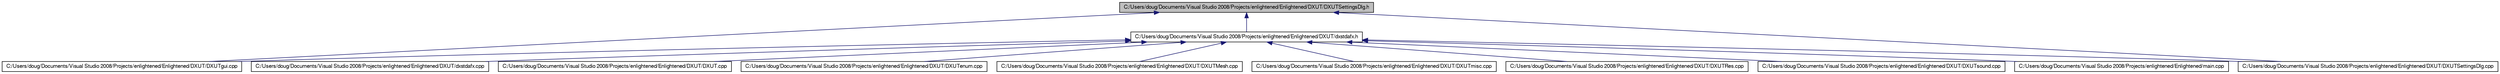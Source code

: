 digraph G
{
  edge [fontname="FreeSans",fontsize="10",labelfontname="FreeSans",labelfontsize="10"];
  node [fontname="FreeSans",fontsize="10",shape=record];
  Node1 [label="C:/Users/doug/Documents/Visual Studio 2008/Projects/enlightened/Enlightened/DXUT/DXUTSettingsDlg.h",height=0.2,width=0.4,color="black", fillcolor="grey75", style="filled" fontcolor="black"];
  Node1 -> Node2 [dir=back,color="midnightblue",fontsize="10",style="solid",fontname="FreeSans"];
  Node2 [label="C:/Users/doug/Documents/Visual Studio 2008/Projects/enlightened/Enlightened/DXUT/dxstdafx.h",height=0.2,width=0.4,color="black", fillcolor="white", style="filled",URL="$dxstdafx_8h.html"];
  Node2 -> Node3 [dir=back,color="midnightblue",fontsize="10",style="solid",fontname="FreeSans"];
  Node3 [label="C:/Users/doug/Documents/Visual Studio 2008/Projects/enlightened/Enlightened/DXUT/dxstdafx.cpp",height=0.2,width=0.4,color="black", fillcolor="white", style="filled",URL="$dxstdafx_8cpp.html"];
  Node2 -> Node4 [dir=back,color="midnightblue",fontsize="10",style="solid",fontname="FreeSans"];
  Node4 [label="C:/Users/doug/Documents/Visual Studio 2008/Projects/enlightened/Enlightened/DXUT/DXUT.cpp",height=0.2,width=0.4,color="black", fillcolor="white", style="filled",URL="$_d_x_u_t_8cpp.html"];
  Node2 -> Node5 [dir=back,color="midnightblue",fontsize="10",style="solid",fontname="FreeSans"];
  Node5 [label="C:/Users/doug/Documents/Visual Studio 2008/Projects/enlightened/Enlightened/DXUT/DXUTenum.cpp",height=0.2,width=0.4,color="black", fillcolor="white", style="filled",URL="$_d_x_u_tenum_8cpp.html"];
  Node2 -> Node6 [dir=back,color="midnightblue",fontsize="10",style="solid",fontname="FreeSans"];
  Node6 [label="C:/Users/doug/Documents/Visual Studio 2008/Projects/enlightened/Enlightened/DXUT/DXUTgui.cpp",height=0.2,width=0.4,color="black", fillcolor="white", style="filled",URL="$_d_x_u_tgui_8cpp.html"];
  Node2 -> Node7 [dir=back,color="midnightblue",fontsize="10",style="solid",fontname="FreeSans"];
  Node7 [label="C:/Users/doug/Documents/Visual Studio 2008/Projects/enlightened/Enlightened/DXUT/DXUTMesh.cpp",height=0.2,width=0.4,color="black", fillcolor="white", style="filled",URL="$_d_x_u_t_mesh_8cpp.html"];
  Node2 -> Node8 [dir=back,color="midnightblue",fontsize="10",style="solid",fontname="FreeSans"];
  Node8 [label="C:/Users/doug/Documents/Visual Studio 2008/Projects/enlightened/Enlightened/DXUT/DXUTmisc.cpp",height=0.2,width=0.4,color="black", fillcolor="white", style="filled",URL="$_d_x_u_tmisc_8cpp.html"];
  Node2 -> Node9 [dir=back,color="midnightblue",fontsize="10",style="solid",fontname="FreeSans"];
  Node9 [label="C:/Users/doug/Documents/Visual Studio 2008/Projects/enlightened/Enlightened/DXUT/DXUTRes.cpp",height=0.2,width=0.4,color="black", fillcolor="white", style="filled",URL="$_d_x_u_t_res_8cpp.html"];
  Node2 -> Node10 [dir=back,color="midnightblue",fontsize="10",style="solid",fontname="FreeSans"];
  Node10 [label="C:/Users/doug/Documents/Visual Studio 2008/Projects/enlightened/Enlightened/DXUT/DXUTSettingsDlg.cpp",height=0.2,width=0.4,color="black", fillcolor="white", style="filled",URL="$_d_x_u_t_settings_dlg_8cpp.html"];
  Node2 -> Node11 [dir=back,color="midnightblue",fontsize="10",style="solid",fontname="FreeSans"];
  Node11 [label="C:/Users/doug/Documents/Visual Studio 2008/Projects/enlightened/Enlightened/DXUT/DXUTsound.cpp",height=0.2,width=0.4,color="black", fillcolor="white", style="filled",URL="$_d_x_u_tsound_8cpp.html"];
  Node2 -> Node12 [dir=back,color="midnightblue",fontsize="10",style="solid",fontname="FreeSans"];
  Node12 [label="C:/Users/doug/Documents/Visual Studio 2008/Projects/enlightened/Enlightened/main.cpp",height=0.2,width=0.4,color="black", fillcolor="white", style="filled",URL="$main_8cpp.html"];
  Node1 -> Node6 [dir=back,color="midnightblue",fontsize="10",style="solid",fontname="FreeSans"];
  Node1 -> Node10 [dir=back,color="midnightblue",fontsize="10",style="solid",fontname="FreeSans"];
}
